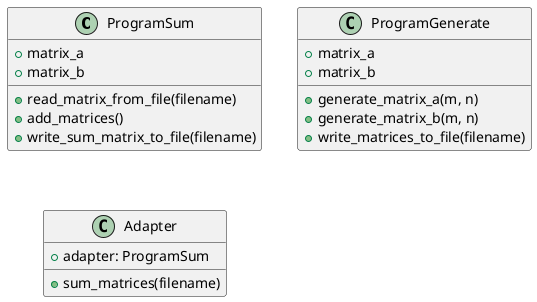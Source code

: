 @startuml
class ProgramSum{
    + matrix_a
    + matrix_b
    + read_matrix_from_file(filename)
    + add_matrices()
    + write_sum_matrix_to_file(filename)

}

class ProgramGenerate{
    + matrix_a
    + matrix_b
    + generate_matrix_a(m, n)
    + generate_matrix_b(m, n)
    + write_matrices_to_file(filename)
}
class Adapter{
    + adapter: ProgramSum
    + sum_matrices(filename)
}
@enduml